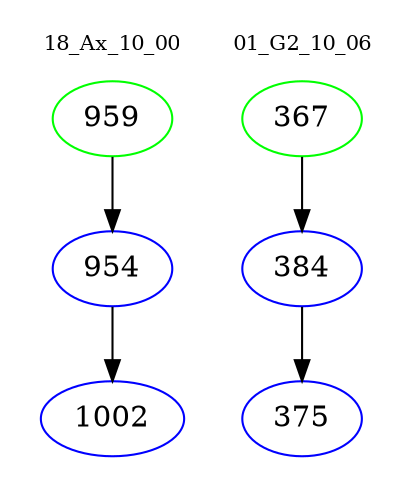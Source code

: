 digraph{
subgraph cluster_0 {
color = white
label = "18_Ax_10_00";
fontsize=10;
T0_959 [label="959", color="green"]
T0_959 -> T0_954 [color="black"]
T0_954 [label="954", color="blue"]
T0_954 -> T0_1002 [color="black"]
T0_1002 [label="1002", color="blue"]
}
subgraph cluster_1 {
color = white
label = "01_G2_10_06";
fontsize=10;
T1_367 [label="367", color="green"]
T1_367 -> T1_384 [color="black"]
T1_384 [label="384", color="blue"]
T1_384 -> T1_375 [color="black"]
T1_375 [label="375", color="blue"]
}
}
